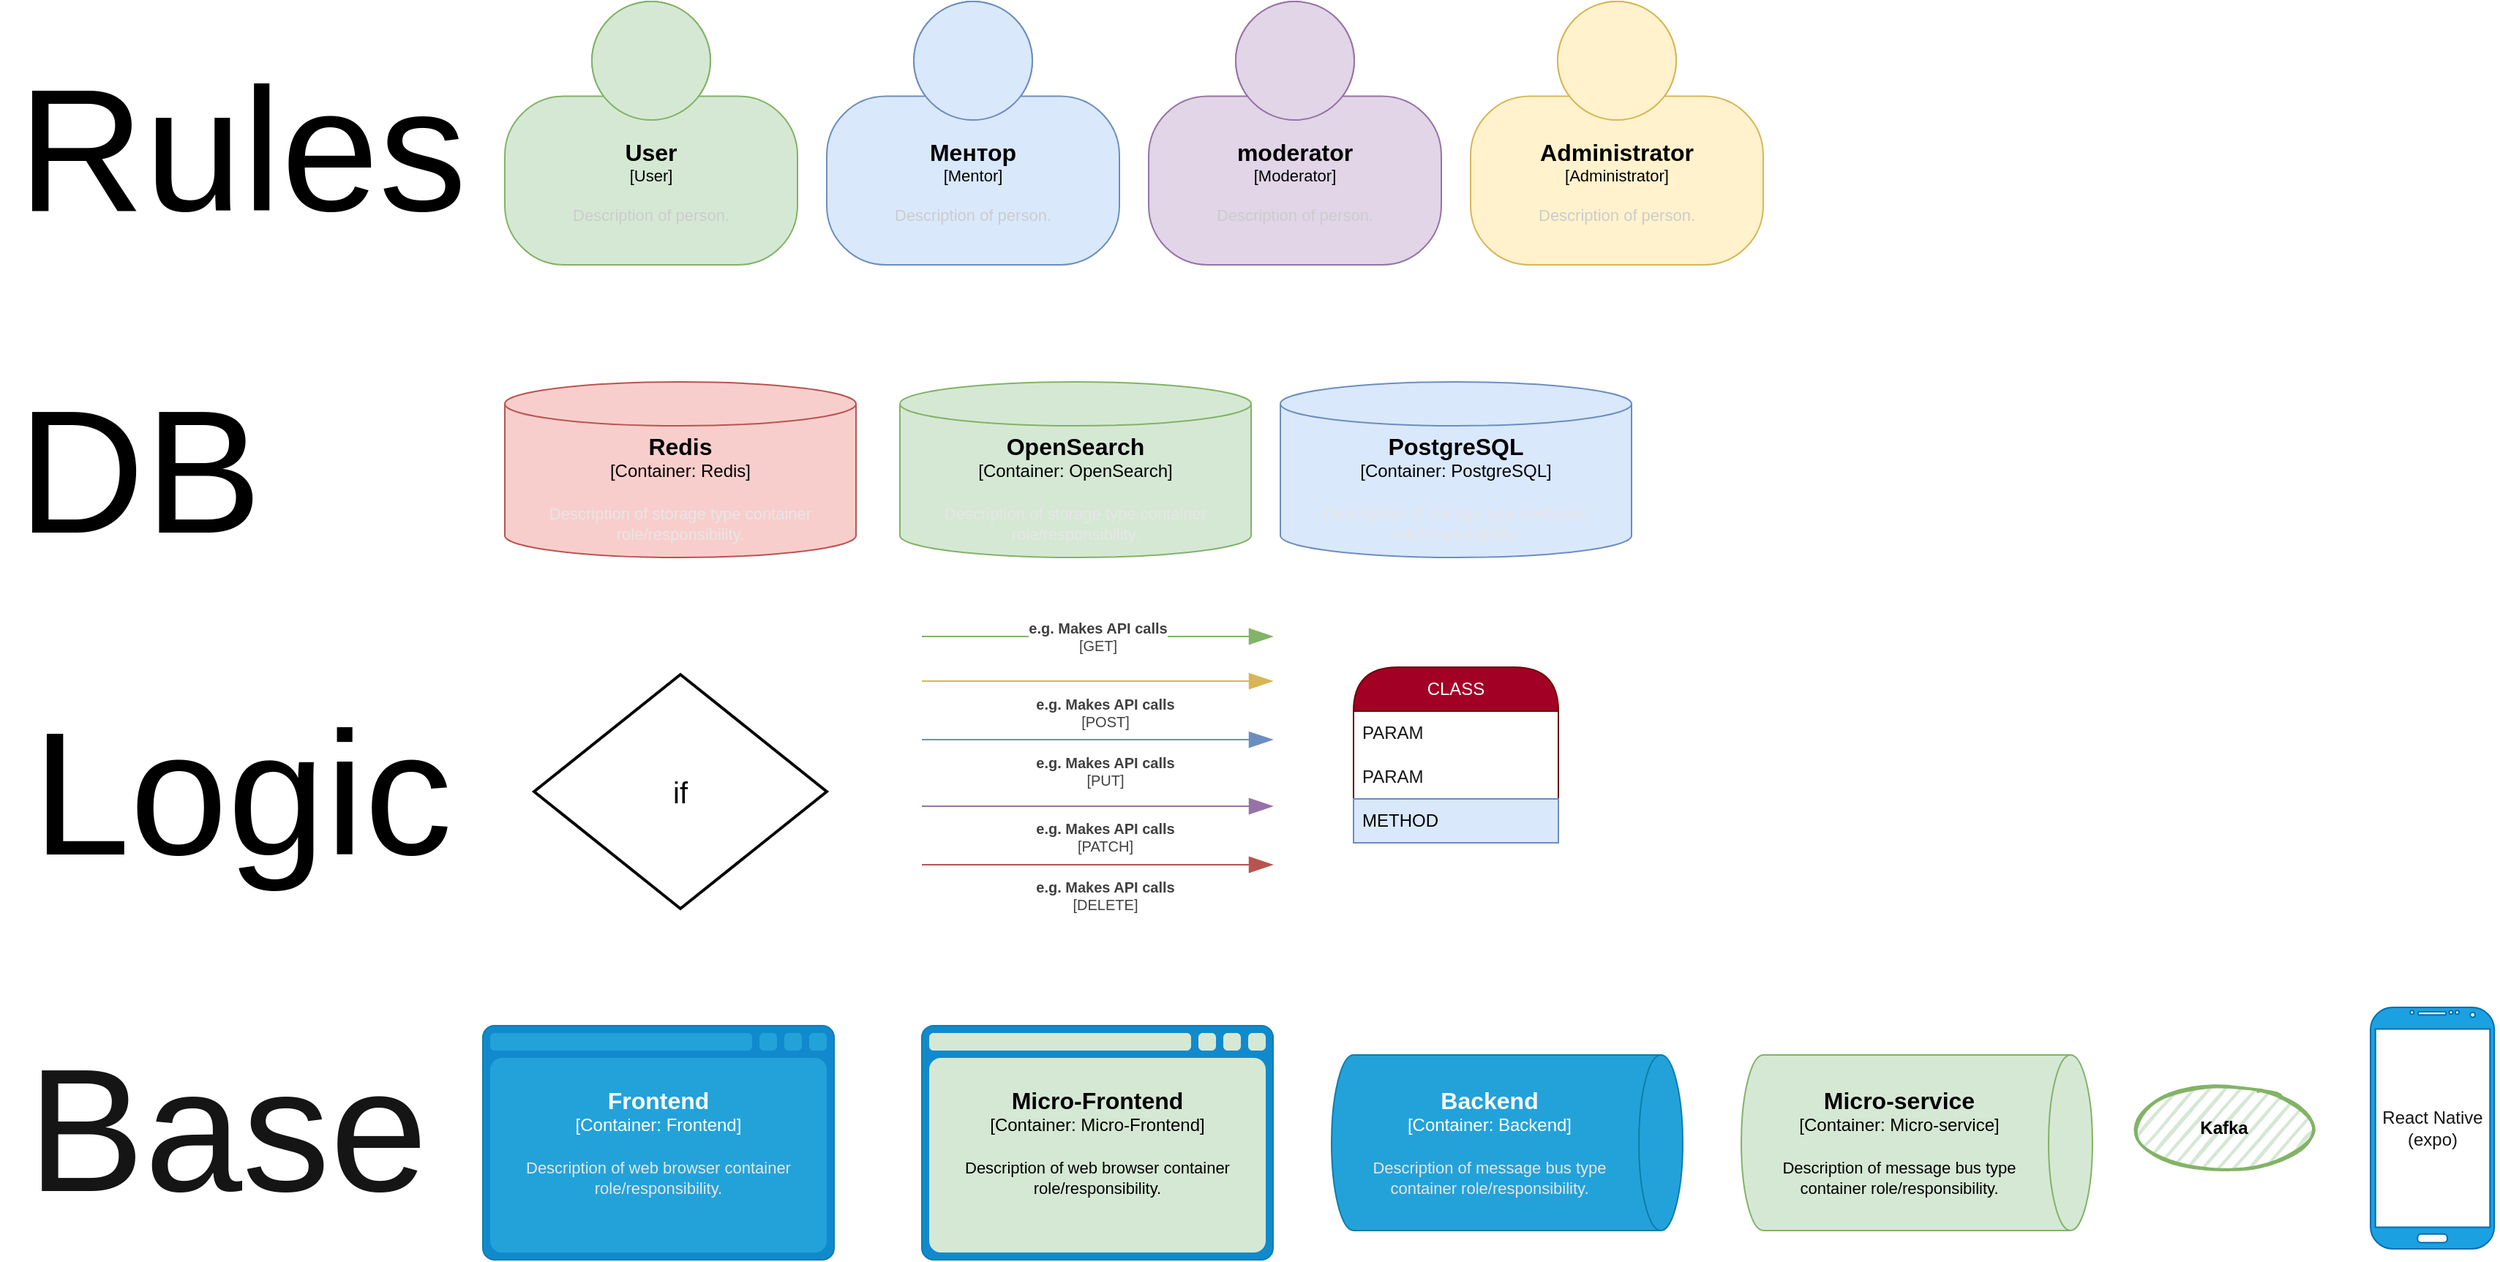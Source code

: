 <mxfile version="27.0.3" pages="5">
  <diagram name="legend" id="3296fmAq2qVaNqyxo0th">
    <mxGraphModel dx="714" dy="401" grid="1" gridSize="10" guides="1" tooltips="1" connect="1" arrows="1" fold="1" page="1" pageScale="1" pageWidth="827" pageHeight="1169" math="0" shadow="0">
      <root>
        <mxCell id="0" />
        <mxCell id="1" parent="0" />
        <object placeholders="1" c4Name="Ментор" c4Type="Mentor" c4Description="Description of person." label="&lt;font style=&quot;font-size: 16px&quot;&gt;&lt;b&gt;%c4Name%&lt;/b&gt;&lt;/font&gt;&lt;div&gt;[%c4Type%]&lt;/div&gt;&lt;br&gt;&lt;div&gt;&lt;font style=&quot;font-size: 11px&quot;&gt;&lt;font color=&quot;#cccccc&quot;&gt;%c4Description%&lt;/font&gt;&lt;/div&gt;" id="1nUCoTjvgB3_BoCYuzU5-2">
          <mxCell style="html=1;fontSize=11;dashed=0;whiteSpace=wrap;fillColor=#dae8fc;strokeColor=#6c8ebf;shape=mxgraph.c4.person2;align=center;metaEdit=1;points=[[0.5,0,0],[1,0.5,0],[1,0.75,0],[0.75,1,0],[0.5,1,0],[0.25,1,0],[0,0.75,0],[0,0.5,0]];resizable=0;" vertex="1" parent="1">
            <mxGeometry x="585" y="70" width="200" height="180" as="geometry" />
          </mxCell>
        </object>
        <object placeholders="1" c4Name="moderator" c4Type="Moderator" c4Description="Description of person." label="&lt;font style=&quot;font-size: 16px&quot;&gt;&lt;b&gt;%c4Name%&lt;/b&gt;&lt;/font&gt;&lt;div&gt;[%c4Type%]&lt;/div&gt;&lt;br&gt;&lt;div&gt;&lt;font style=&quot;font-size: 11px&quot;&gt;&lt;font color=&quot;#cccccc&quot;&gt;%c4Description%&lt;/font&gt;&lt;/div&gt;" id="1nUCoTjvgB3_BoCYuzU5-3">
          <mxCell style="html=1;fontSize=11;dashed=0;whiteSpace=wrap;fillColor=#e1d5e7;strokeColor=#9673a6;shape=mxgraph.c4.person2;align=center;metaEdit=1;points=[[0.5,0,0],[1,0.5,0],[1,0.75,0],[0.75,1,0],[0.5,1,0],[0.25,1,0],[0,0.75,0],[0,0.5,0]];resizable=0;" vertex="1" parent="1">
            <mxGeometry x="805" y="70" width="200" height="180" as="geometry" />
          </mxCell>
        </object>
        <object placeholders="1" c4Name="Administrator" c4Type="Administrator" c4Description="Description of person." label="&lt;font style=&quot;font-size: 16px&quot;&gt;&lt;b&gt;%c4Name%&lt;/b&gt;&lt;/font&gt;&lt;div&gt;[%c4Type%]&lt;/div&gt;&lt;br&gt;&lt;div&gt;&lt;font style=&quot;font-size: 11px&quot;&gt;&lt;font color=&quot;#cccccc&quot;&gt;%c4Description%&lt;/font&gt;&lt;/div&gt;" id="1nUCoTjvgB3_BoCYuzU5-4">
          <mxCell style="html=1;fontSize=11;dashed=0;whiteSpace=wrap;fillColor=#fff2cc;strokeColor=#d6b656;shape=mxgraph.c4.person2;align=center;metaEdit=1;points=[[0.5,0,0],[1,0.5,0],[1,0.75,0],[0.75,1,0],[0.5,1,0],[0.25,1,0],[0,0.75,0],[0,0.5,0]];resizable=0;" vertex="1" parent="1">
            <mxGeometry x="1025" y="70" width="200" height="180" as="geometry" />
          </mxCell>
        </object>
        <object placeholders="1" c4Name="User" c4Type="User" c4Description="Description of person." label="&lt;font style=&quot;font-size: 16px&quot;&gt;&lt;b&gt;%c4Name%&lt;/b&gt;&lt;/font&gt;&lt;div&gt;[%c4Type%]&lt;/div&gt;&lt;br&gt;&lt;div&gt;&lt;font style=&quot;font-size: 11px&quot;&gt;&lt;font color=&quot;#cccccc&quot;&gt;%c4Description%&lt;/font&gt;&lt;/div&gt;" id="By1SFkPsXFUPAmHd4Kkj-1">
          <mxCell style="html=1;fontSize=11;dashed=0;whiteSpace=wrap;fillColor=#d5e8d4;strokeColor=#82b366;shape=mxgraph.c4.person2;align=center;metaEdit=1;points=[[0.5,0,0],[1,0.5,0],[1,0.75,0],[0.75,1,0],[0.5,1,0],[0.25,1,0],[0,0.75,0],[0,0.5,0]];resizable=0;" vertex="1" parent="1">
            <mxGeometry x="365" y="70" width="200" height="180" as="geometry" />
          </mxCell>
        </object>
        <object placeholders="1" c4Name="Redis" c4Type="Container" c4Technology="Redis" c4Description="Description of storage type container role/responsibility." label="&lt;font style=&quot;font-size: 16px&quot;&gt;&lt;b&gt;%c4Name%&lt;/b&gt;&lt;/font&gt;&lt;div&gt;[%c4Type%:&amp;nbsp;%c4Technology%]&lt;/div&gt;&lt;br&gt;&lt;div&gt;&lt;font style=&quot;font-size: 11px&quot;&gt;&lt;font color=&quot;#E6E6E6&quot;&gt;%c4Description%&lt;/font&gt;&lt;/div&gt;" id="oDW7OV06qsLp_OQss6NC-1">
          <mxCell style="shape=cylinder3;size=15;whiteSpace=wrap;html=1;boundedLbl=1;rounded=0;labelBackgroundColor=none;fillColor=#f8cecc;fontSize=12;align=center;strokeColor=#b85450;metaEdit=1;points=[[0.5,0,0],[1,0.25,0],[1,0.5,0],[1,0.75,0],[0.5,1,0],[0,0.75,0],[0,0.5,0],[0,0.25,0]];resizable=0;" vertex="1" parent="1">
            <mxGeometry x="365" y="330" width="240" height="120" as="geometry" />
          </mxCell>
        </object>
        <object placeholders="1" c4Name="OpenSearch" c4Type="Container" c4Technology="OpenSearch" c4Description="Description of storage type container role/responsibility." label="&lt;font style=&quot;font-size: 16px&quot;&gt;&lt;b&gt;%c4Name%&lt;/b&gt;&lt;/font&gt;&lt;div&gt;[%c4Type%:&amp;nbsp;%c4Technology%]&lt;/div&gt;&lt;br&gt;&lt;div&gt;&lt;font style=&quot;font-size: 11px&quot;&gt;&lt;font color=&quot;#E6E6E6&quot;&gt;%c4Description%&lt;/font&gt;&lt;/div&gt;" id="oDW7OV06qsLp_OQss6NC-2">
          <mxCell style="shape=cylinder3;size=15;whiteSpace=wrap;html=1;boundedLbl=1;rounded=0;labelBackgroundColor=none;fillColor=#d5e8d4;fontSize=12;align=center;strokeColor=#82b366;metaEdit=1;points=[[0.5,0,0],[1,0.25,0],[1,0.5,0],[1,0.75,0],[0.5,1,0],[0,0.75,0],[0,0.5,0],[0,0.25,0]];resizable=0;" vertex="1" parent="1">
            <mxGeometry x="635" y="330" width="240" height="120" as="geometry" />
          </mxCell>
        </object>
        <object placeholders="1" c4Name="PostgreSQL" c4Type="Container" c4Technology="PostgreSQL" c4Description="Description of storage type container role/responsibility." label="&lt;font style=&quot;font-size: 16px&quot;&gt;&lt;b&gt;%c4Name%&lt;/b&gt;&lt;/font&gt;&lt;div&gt;[%c4Type%:&amp;nbsp;%c4Technology%]&lt;/div&gt;&lt;br&gt;&lt;div&gt;&lt;font style=&quot;font-size: 11px&quot;&gt;&lt;font color=&quot;#E6E6E6&quot;&gt;%c4Description%&lt;/font&gt;&lt;/div&gt;" id="oDW7OV06qsLp_OQss6NC-3">
          <mxCell style="shape=cylinder3;size=15;whiteSpace=wrap;html=1;boundedLbl=1;rounded=0;labelBackgroundColor=none;fillColor=#dae8fc;fontSize=12;align=center;strokeColor=#6c8ebf;metaEdit=1;points=[[0.5,0,0],[1,0.25,0],[1,0.5,0],[1,0.75,0],[0.5,1,0],[0,0.75,0],[0,0.5,0],[0,0.25,0]];resizable=0;" vertex="1" parent="1">
            <mxGeometry x="895" y="330" width="240" height="120" as="geometry" />
          </mxCell>
        </object>
        <mxCell id="oDW7OV06qsLp_OQss6NC-7" value="&lt;font style=&quot;font-size: 120px;&quot;&gt;Rules&lt;/font&gt;" style="text;html=1;align=center;verticalAlign=middle;resizable=0;points=[];autosize=1;strokeColor=none;fillColor=none;" vertex="1" parent="1">
          <mxGeometry x="20" y="90" width="330" height="160" as="geometry" />
        </mxCell>
        <mxCell id="oDW7OV06qsLp_OQss6NC-8" value="&lt;font style=&quot;font-size: 120px;&quot;&gt;DB&lt;/font&gt;" style="text;html=1;align=center;verticalAlign=middle;resizable=0;points=[];autosize=1;strokeColor=none;fillColor=none;" vertex="1" parent="1">
          <mxGeometry x="20" y="310" width="190" height="160" as="geometry" />
        </mxCell>
        <mxCell id="Be8JiqD5GNiE5QT7L01q-1" value="&lt;font style=&quot;font-size: 20px;&quot;&gt;if&lt;/font&gt;" style="strokeWidth=2;html=1;shape=mxgraph.flowchart.decision;whiteSpace=wrap;" vertex="1" parent="1">
          <mxGeometry x="385" y="530" width="200" height="160" as="geometry" />
        </mxCell>
        <object placeholders="1" c4Name="Frontend" c4Type="Container" c4Technology="Frontend" c4Description="Description of web browser container role/responsibility." label="&lt;font style=&quot;font-size: 16px&quot;&gt;&lt;b&gt;%c4Name%&lt;/b&gt;&lt;/font&gt;&lt;div&gt;[%c4Type%:&amp;nbsp;%c4Technology%]&lt;/div&gt;&lt;br&gt;&lt;div&gt;&lt;font style=&quot;font-size: 11px&quot;&gt;&lt;font color=&quot;#E6E6E6&quot;&gt;%c4Description%&lt;/font&gt;&lt;/div&gt;" id="Be8JiqD5GNiE5QT7L01q-2">
          <mxCell style="shape=mxgraph.c4.webBrowserContainer2;whiteSpace=wrap;html=1;boundedLbl=1;rounded=0;labelBackgroundColor=none;strokeColor=#118ACD;fillColor=#23A2D9;strokeColor=#118ACD;strokeColor2=#0E7DAD;fontSize=12;fontColor=#ffffff;align=center;metaEdit=1;points=[[0.5,0,0],[1,0.25,0],[1,0.5,0],[1,0.75,0],[0.5,1,0],[0,0.75,0],[0,0.5,0],[0,0.25,0]];resizable=0;" vertex="1" parent="1">
            <mxGeometry x="350" y="770" width="240" height="160" as="geometry" />
          </mxCell>
        </object>
        <mxCell id="Be8JiqD5GNiE5QT7L01q-3" value="&lt;font style=&quot;font-size: 120px;&quot;&gt;Logic&lt;/font&gt;" style="text;html=1;align=center;verticalAlign=middle;resizable=0;points=[];autosize=1;strokeColor=none;fillColor=none;" vertex="1" parent="1">
          <mxGeometry x="30" y="530" width="310" height="160" as="geometry" />
        </mxCell>
        <object placeholders="1" c4Name="Micro-Frontend" c4Type="Container" c4Technology="Micro-Frontend" c4Description="Description of web browser container role/responsibility." label="&lt;font style=&quot;font-size: 16px&quot;&gt;&lt;b&gt;%c4Name%&lt;/b&gt;&lt;/font&gt;&lt;div&gt;[%c4Type%:&amp;nbsp;%c4Technology%]&lt;/div&gt;&lt;br&gt;&lt;div&gt;&lt;font style=&quot;font-size: 11px&quot;&gt;&lt;font color=&quot;#000000&quot;&gt;%c4Description%&lt;/font&gt;&lt;/div&gt;" id="Be8JiqD5GNiE5QT7L01q-4">
          <mxCell style="shape=mxgraph.c4.webBrowserContainer2;whiteSpace=wrap;html=1;boundedLbl=1;rounded=0;labelBackgroundColor=none;strokeColor=#82b366;fillColor=#d5e8d4;strokeColor=#118ACD;strokeColor2=#0E7DAD;fontSize=12;align=center;metaEdit=1;points=[[0.5,0,0],[1,0.25,0],[1,0.5,0],[1,0.75,0],[0.5,1,0],[0,0.75,0],[0,0.5,0],[0,0.25,0]];resizable=0;" vertex="1" parent="1">
            <mxGeometry x="650" y="770" width="240" height="160" as="geometry" />
          </mxCell>
        </object>
        <object placeholders="1" c4Type="Relationship" c4Technology="GET" c4Description="e.g. Makes API calls" label="&lt;div style=&quot;text-align: left&quot;&gt;&lt;div style=&quot;text-align: center&quot;&gt;&lt;b&gt;%c4Description%&lt;/b&gt;&lt;/div&gt;&lt;div style=&quot;text-align: center&quot;&gt;[%c4Technology%]&lt;/div&gt;&lt;/div&gt;" id="Be8JiqD5GNiE5QT7L01q-10">
          <mxCell style="endArrow=blockThin;html=1;fontSize=10;fontColor=#404040;strokeWidth=1;endFill=1;strokeColor=#82b366;elbow=vertical;metaEdit=1;endSize=14;startSize=14;jumpStyle=arc;jumpSize=16;rounded=0;edgeStyle=orthogonalEdgeStyle;fillColor=#d5e8d4;" edge="1" parent="1">
            <mxGeometry width="240" relative="1" as="geometry">
              <mxPoint x="650" y="504" as="sourcePoint" />
              <mxPoint x="890" y="504" as="targetPoint" />
            </mxGeometry>
          </mxCell>
        </object>
        <object placeholders="1" c4Name="Backend" c4Type="Container" c4Technology="Backend" c4Description="Description of message bus type container role/responsibility." label="&lt;font style=&quot;font-size: 16px&quot;&gt;&lt;b&gt;%c4Name%&lt;/b&gt;&lt;/font&gt;&lt;div&gt;[%c4Type%:&amp;nbsp;%c4Technology%]&lt;/div&gt;&lt;br&gt;&lt;div&gt;&lt;font style=&quot;font-size: 11px&quot;&gt;&lt;font color=&quot;#E6E6E6&quot;&gt;%c4Description%&lt;/font&gt;&lt;/div&gt;" id="Be8JiqD5GNiE5QT7L01q-11">
          <mxCell style="shape=cylinder3;size=15;direction=south;whiteSpace=wrap;html=1;boundedLbl=1;rounded=0;labelBackgroundColor=none;fillColor=#23A2D9;fontSize=12;fontColor=#ffffff;align=center;strokeColor=#0E7DAD;metaEdit=1;points=[[0.5,0,0],[1,0.25,0],[1,0.5,0],[1,0.75,0],[0.5,1,0],[0,0.75,0],[0,0.5,0],[0,0.25,0]];resizable=0;" vertex="1" parent="1">
            <mxGeometry x="930" y="790" width="240" height="120" as="geometry" />
          </mxCell>
        </object>
        <object placeholders="1" c4Name="Micro-service" c4Type="Container" c4Technology="Micro-service" c4Description="Description of message bus type container role/responsibility." label="&lt;font style=&quot;font-size: 16px&quot;&gt;&lt;b&gt;%c4Name%&lt;/b&gt;&lt;/font&gt;&lt;div&gt;[%c4Type%:&amp;nbsp;%c4Technology%]&lt;/div&gt;&lt;br&gt;&lt;div&gt;&lt;font style=&quot;font-size: 11px&quot;&gt;&lt;font color=&quot;#000000&quot;&gt;%c4Description%&lt;/font&gt;&lt;/div&gt;" id="Be8JiqD5GNiE5QT7L01q-12">
          <mxCell style="shape=cylinder3;size=15;direction=south;whiteSpace=wrap;html=1;boundedLbl=1;rounded=0;labelBackgroundColor=none;fillColor=#d5e8d4;fontSize=12;align=center;strokeColor=#82b366;metaEdit=1;points=[[0.5,0,0],[1,0.25,0],[1,0.5,0],[1,0.75,0],[0.5,1,0],[0,0.75,0],[0,0.5,0],[0,0.25,0]];resizable=0;" vertex="1" parent="1">
            <mxGeometry x="1210" y="790" width="240" height="120" as="geometry" />
          </mxCell>
        </object>
        <mxCell id="Be8JiqD5GNiE5QT7L01q-15" value="&lt;b&gt;&lt;span style=&quot;color: rgb(0, 0, 0);&quot;&gt;Kafka&lt;/span&gt;&lt;/b&gt;" style="ellipse;whiteSpace=wrap;html=1;strokeWidth=2;fillWeight=2;hachureGap=8;fillStyle=dots;sketch=1;rounded=1;align=center;verticalAlign=middle;arcSize=50;fontFamily=Helvetica;fontSize=12;labelBackgroundColor=none;resizable=0;fillColor=#d5e8d4;strokeColor=#82b366;" vertex="1" parent="1">
          <mxGeometry x="1480" y="810" width="120" height="60" as="geometry" />
        </mxCell>
        <mxCell id="Be8JiqD5GNiE5QT7L01q-23" value="&lt;font style=&quot;font-size: 120px; color: rgb(21, 21, 21);&quot;&gt;Base&lt;/font&gt;" style="text;html=1;align=center;verticalAlign=middle;resizable=0;points=[];autosize=1;strokeColor=none;fillColor=none;fontFamily=Helvetica;fontSize=12;fontColor=#ffffff;labelBackgroundColor=none;" vertex="1" parent="1">
          <mxGeometry x="25" y="760" width="300" height="160" as="geometry" />
        </mxCell>
        <mxCell id="r3BdX6SV_N6JFlV4oTcX-1" value="CLASS" style="swimlane;fontStyle=0;childLayout=stackLayout;horizontal=1;startSize=30;horizontalStack=0;resizeParent=1;resizeParentMax=0;resizeLast=0;collapsible=1;marginBottom=0;whiteSpace=wrap;html=1;rounded=1;strokeColor=#6F0000;align=center;verticalAlign=middle;arcSize=50;fontFamily=Helvetica;fontSize=12;fontColor=#ffffff;labelBackgroundColor=none;resizable=0;fillColor=#a20025;" vertex="1" parent="1">
          <mxGeometry x="945" y="525" width="140" height="120" as="geometry" />
        </mxCell>
        <mxCell id="r3BdX6SV_N6JFlV4oTcX-5" value="&lt;span style=&quot;color: rgb(21, 21, 21);&quot;&gt;PARAM&lt;/span&gt;" style="text;strokeColor=none;fillColor=none;align=left;verticalAlign=middle;spacingLeft=4;spacingRight=4;overflow=hidden;points=[[0,0.5],[1,0.5]];portConstraint=eastwest;rotatable=0;whiteSpace=wrap;html=1;fontFamily=Helvetica;fontSize=12;fontColor=#ffffff;labelBackgroundColor=none;resizable=0;" vertex="1" parent="r3BdX6SV_N6JFlV4oTcX-1">
          <mxGeometry y="30" width="140" height="30" as="geometry" />
        </mxCell>
        <mxCell id="r3BdX6SV_N6JFlV4oTcX-6" value="&lt;span style=&quot;color: rgb(21, 21, 21);&quot;&gt;PARAM&lt;/span&gt;" style="text;strokeColor=none;fillColor=none;align=left;verticalAlign=middle;spacingLeft=4;spacingRight=4;overflow=hidden;points=[[0,0.5],[1,0.5]];portConstraint=eastwest;rotatable=0;whiteSpace=wrap;html=1;fontFamily=Helvetica;fontSize=12;fontColor=#ffffff;labelBackgroundColor=none;resizable=0;" vertex="1" parent="r3BdX6SV_N6JFlV4oTcX-1">
          <mxGeometry y="60" width="140" height="30" as="geometry" />
        </mxCell>
        <mxCell id="r3BdX6SV_N6JFlV4oTcX-2" value="METHOD" style="text;strokeColor=#6c8ebf;fillColor=#dae8fc;align=left;verticalAlign=middle;spacingLeft=4;spacingRight=4;overflow=hidden;points=[[0,0.5],[1,0.5]];portConstraint=eastwest;rotatable=0;whiteSpace=wrap;html=1;fontFamily=Helvetica;fontSize=12;labelBackgroundColor=none;resizable=0;" vertex="1" parent="r3BdX6SV_N6JFlV4oTcX-1">
          <mxGeometry y="90" width="140" height="30" as="geometry" />
        </mxCell>
        <object placeholders="1" c4Type="Relationship" c4Technology="POST" c4Description="e.g. Makes API calls" label="&lt;div style=&quot;text-align: left&quot;&gt;&lt;div style=&quot;text-align: center&quot;&gt;&lt;b&gt;%c4Description%&lt;/b&gt;&lt;/div&gt;&lt;div style=&quot;text-align: center&quot;&gt;[%c4Technology%]&lt;/div&gt;&lt;/div&gt;" id="r3BdX6SV_N6JFlV4oTcX-7">
          <mxCell style="endArrow=blockThin;html=1;fontSize=10;fontColor=#404040;strokeWidth=1;endFill=1;strokeColor=#d6b656;elbow=vertical;metaEdit=1;endSize=14;startSize=14;jumpStyle=arc;jumpSize=16;rounded=0;edgeStyle=orthogonalEdgeStyle;fillColor=#fff2cc;" edge="1" parent="1">
            <mxGeometry x="0.042" y="-21" width="240" relative="1" as="geometry">
              <mxPoint x="650" y="534.53" as="sourcePoint" />
              <mxPoint x="890" y="534.53" as="targetPoint" />
              <mxPoint as="offset" />
            </mxGeometry>
          </mxCell>
        </object>
        <object placeholders="1" c4Type="Relationship" c4Technology="PUT" c4Description="e.g. Makes API calls" label="&lt;div style=&quot;text-align: left&quot;&gt;&lt;div style=&quot;text-align: center&quot;&gt;&lt;b&gt;%c4Description%&lt;/b&gt;&lt;/div&gt;&lt;div style=&quot;text-align: center&quot;&gt;[%c4Technology%]&lt;/div&gt;&lt;/div&gt;" id="r3BdX6SV_N6JFlV4oTcX-9">
          <mxCell style="endArrow=blockThin;html=1;fontSize=10;fontColor=#404040;strokeWidth=1;endFill=1;strokeColor=#6c8ebf;elbow=vertical;metaEdit=1;endSize=14;startSize=14;jumpStyle=arc;jumpSize=16;rounded=0;edgeStyle=orthogonalEdgeStyle;fillColor=#dae8fc;" edge="1" parent="1">
            <mxGeometry x="0.042" y="-21" width="240" relative="1" as="geometry">
              <mxPoint x="650" y="574.53" as="sourcePoint" />
              <mxPoint x="890" y="574.53" as="targetPoint" />
              <mxPoint as="offset" />
            </mxGeometry>
          </mxCell>
        </object>
        <object placeholders="1" c4Type="Relationship" c4Technology="DELETE" c4Description="e.g. Makes API calls" label="&lt;div style=&quot;text-align: left&quot;&gt;&lt;div style=&quot;text-align: center&quot;&gt;&lt;b&gt;%c4Description%&lt;/b&gt;&lt;/div&gt;&lt;div style=&quot;text-align: center&quot;&gt;[%c4Technology%]&lt;/div&gt;&lt;/div&gt;" id="r3BdX6SV_N6JFlV4oTcX-10">
          <mxCell style="endArrow=blockThin;html=1;fontSize=10;fontColor=#404040;strokeWidth=1;endFill=1;strokeColor=#b85450;elbow=vertical;metaEdit=1;endSize=14;startSize=14;jumpStyle=arc;jumpSize=16;rounded=0;edgeStyle=orthogonalEdgeStyle;fillColor=#f8cecc;" edge="1" parent="1">
            <mxGeometry x="0.042" y="-21" width="240" relative="1" as="geometry">
              <mxPoint x="650" y="660" as="sourcePoint" />
              <mxPoint x="890" y="660" as="targetPoint" />
              <mxPoint as="offset" />
            </mxGeometry>
          </mxCell>
        </object>
        <object placeholders="1" c4Type="Relationship" c4Technology="PATCH" c4Description="e.g. Makes API calls" label="&lt;div style=&quot;text-align: left&quot;&gt;&lt;div style=&quot;text-align: center&quot;&gt;&lt;b&gt;%c4Description%&lt;/b&gt;&lt;/div&gt;&lt;div style=&quot;text-align: center&quot;&gt;[%c4Technology%]&lt;/div&gt;&lt;/div&gt;" id="r3BdX6SV_N6JFlV4oTcX-11">
          <mxCell style="endArrow=blockThin;html=1;fontSize=10;fontColor=#404040;strokeWidth=1;endFill=1;strokeColor=#9673a6;elbow=vertical;metaEdit=1;endSize=14;startSize=14;jumpStyle=arc;jumpSize=16;rounded=0;edgeStyle=orthogonalEdgeStyle;fillColor=#e1d5e7;" edge="1" parent="1">
            <mxGeometry x="0.042" y="-21" width="240" relative="1" as="geometry">
              <mxPoint x="650" y="620" as="sourcePoint" />
              <mxPoint x="890" y="620" as="targetPoint" />
              <mxPoint as="offset" />
            </mxGeometry>
          </mxCell>
        </object>
        <mxCell id="r3BdX6SV_N6JFlV4oTcX-66" value="" style="group" vertex="1" connectable="0" parent="1">
          <mxGeometry x="1637.31" y="757.5" width="90" height="165" as="geometry" />
        </mxCell>
        <mxCell id="r3BdX6SV_N6JFlV4oTcX-67" value="" style="group" vertex="1" connectable="0" parent="r3BdX6SV_N6JFlV4oTcX-66">
          <mxGeometry width="90" height="165" as="geometry" />
        </mxCell>
        <mxCell id="r3BdX6SV_N6JFlV4oTcX-64" value="" style="verticalLabelPosition=bottom;verticalAlign=top;html=1;shadow=0;dashed=0;strokeWidth=1;shape=mxgraph.android.phone2;strokeColor=#006EAF;rounded=1;align=center;arcSize=50;fontFamily=Helvetica;fontSize=12;labelBackgroundColor=none;resizable=1;fillColor=#1ba1e2;fixedWidth=0;resizeWidth=1;resizeHeight=1;fillStyle=solid;fontColor=#ffffff;movable=1;rotatable=1;deletable=1;editable=1;locked=0;connectable=1;" vertex="1" parent="r3BdX6SV_N6JFlV4oTcX-67">
          <mxGeometry x="2.69" width="84.62" height="165" as="geometry" />
        </mxCell>
        <mxCell id="r3BdX6SV_N6JFlV4oTcX-65" value="&lt;div&gt;&lt;span style=&quot;color: rgb(21, 21, 21);&quot;&gt;React Native&lt;/span&gt;&lt;/div&gt;&lt;div&gt;&lt;span style=&quot;color: rgb(21, 21, 21);&quot;&gt;(expo)&lt;/span&gt;&lt;/div&gt;" style="text;html=1;align=center;verticalAlign=middle;resizable=0;points=[];autosize=1;strokeColor=none;fillColor=none;fontFamily=Helvetica;fontSize=12;fontColor=#ffffff;labelBackgroundColor=none;" vertex="1" parent="r3BdX6SV_N6JFlV4oTcX-67">
          <mxGeometry y="62.5" width="90" height="40" as="geometry" />
        </mxCell>
      </root>
    </mxGraphModel>
  </diagram>
  <diagram id="T0APv-qnaMoiR62JYjvd" name="Context">
    <mxGraphModel dx="2765" dy="1553" grid="1" gridSize="10" guides="1" tooltips="1" connect="1" arrows="1" fold="1" page="1" pageScale="1" pageWidth="827" pageHeight="1169" math="0" shadow="0">
      <root>
        <mxCell id="0" />
        <mxCell id="1" parent="0" />
      </root>
    </mxGraphModel>
  </diagram>
  <diagram id="uoD1ZopzQ1e7-zX5fENK" name="Containers">
    <mxGraphModel dx="2011" dy="1129" grid="1" gridSize="10" guides="1" tooltips="1" connect="1" arrows="1" fold="1" page="1" pageScale="1" pageWidth="827" pageHeight="1169" math="0" shadow="0">
      <root>
        <mxCell id="0" />
        <mxCell id="1" parent="0" />
      </root>
    </mxGraphModel>
  </diagram>
  <diagram id="fcX2G-M8kmkw6_8KVie7" name="Components">
    <mxGraphModel dx="1106" dy="621" grid="1" gridSize="10" guides="1" tooltips="1" connect="1" arrows="1" fold="1" page="1" pageScale="1" pageWidth="827" pageHeight="1169" math="0" shadow="0">
      <root>
        <mxCell id="0" />
        <mxCell id="1" parent="0" />
      </root>
    </mxGraphModel>
  </diagram>
  <diagram id="WVdWJEEv8T2wIGwMKbw1" name="Code">
    <mxGraphModel dx="1106" dy="621" grid="1" gridSize="10" guides="1" tooltips="1" connect="1" arrows="1" fold="1" page="1" pageScale="1" pageWidth="827" pageHeight="1169" math="0" shadow="0">
      <root>
        <mxCell id="0" />
        <mxCell id="1" parent="0" />
      </root>
    </mxGraphModel>
  </diagram>
</mxfile>
